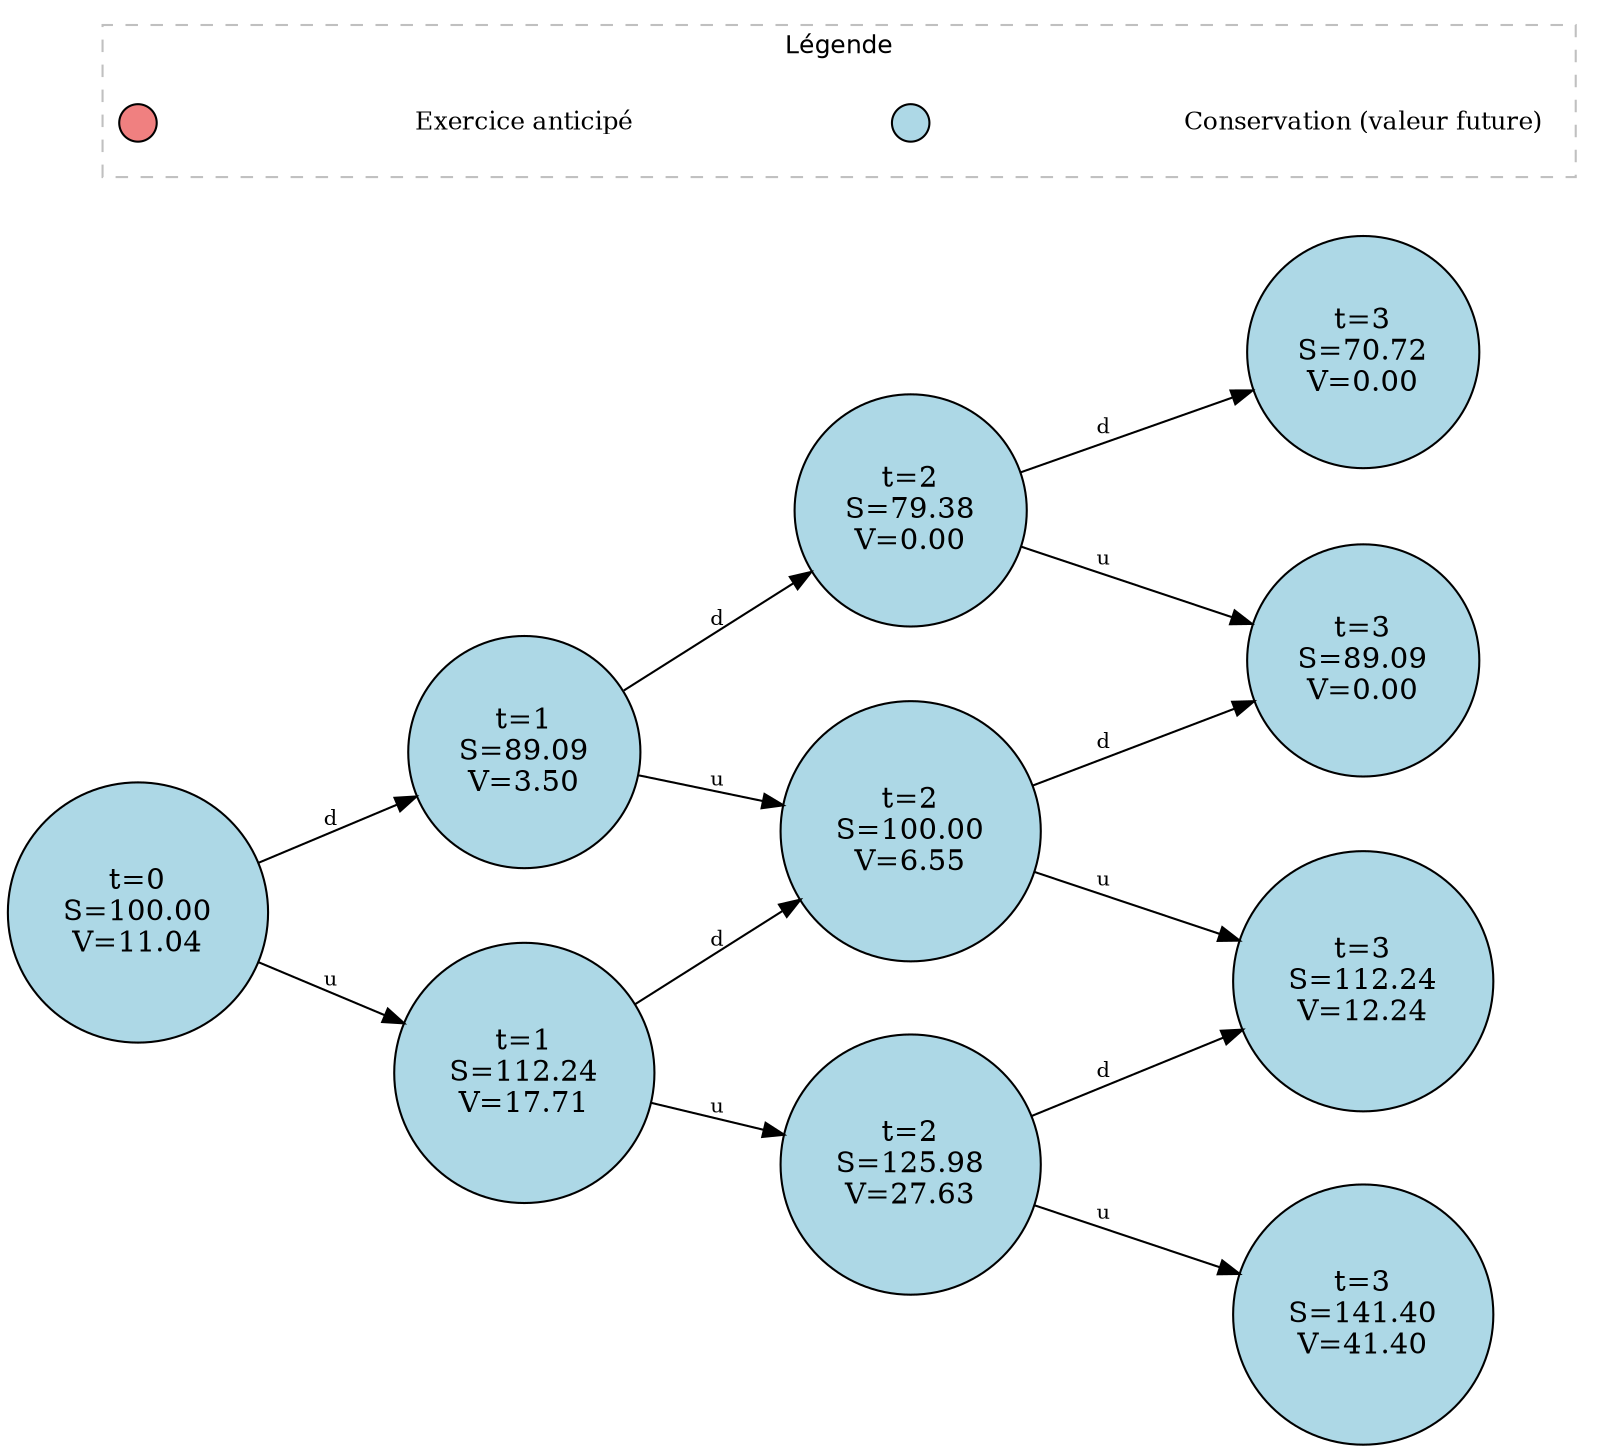 // Option Tree
digraph {
	nodesep=0.5 rankdir=LR ranksep=0.75
	"0_0" [label="t=0
S=100.00
V=11.04" fillcolor=lightblue height=0.7 pos="0.0,0.0!" width=0.7]
	"0_0" [label="t=0
S=100.00
V=11.04" fillcolor=lightblue fontcolor=black shape=circle style=filled]
	"1_0" [label="t=1
S=89.09
V=3.50" fillcolor=lightblue height=0.7 pos="1.5,0.0!" width=0.7]
	"1_0" [label="t=1
S=89.09
V=3.50" fillcolor=lightblue fontcolor=black shape=circle style=filled]
	"1_1" [label="t=1
S=112.24
V=17.71" fillcolor=lightblue height=0.7 pos="1.5,-1.5!" width=0.7]
	"1_1" [label="t=1
S=112.24
V=17.71" fillcolor=lightblue fontcolor=black shape=circle style=filled]
	"2_0" [label="t=2
S=79.38
V=0.00" fillcolor=lightblue height=0.7 pos="3.0,0.0!" width=0.7]
	"2_0" [label="t=2
S=79.38
V=0.00" fillcolor=lightblue fontcolor=black shape=circle style=filled]
	"2_1" [label="t=2
S=100.00
V=6.55" fillcolor=lightblue height=0.7 pos="3.0,-1.5!" width=0.7]
	"2_1" [label="t=2
S=100.00
V=6.55" fillcolor=lightblue fontcolor=black shape=circle style=filled]
	"2_2" [label="t=2
S=125.98
V=27.63" fillcolor=lightblue height=0.7 pos="3.0,-3.0!" width=0.7]
	"2_2" [label="t=2
S=125.98
V=27.63" fillcolor=lightblue fontcolor=black shape=circle style=filled]
	"3_0" [label="t=3
S=70.72
V=0.00" fillcolor=lightblue height=0.7 pos="4.5,0.0!" width=0.7]
	"3_0" [label="t=3
S=70.72
V=0.00" fillcolor=lightblue fontcolor=black shape=circle style=filled]
	"3_1" [label="t=3
S=89.09
V=0.00" fillcolor=lightblue height=0.7 pos="4.5,-1.5!" width=0.7]
	"3_1" [label="t=3
S=89.09
V=0.00" fillcolor=lightblue fontcolor=black shape=circle style=filled]
	"3_2" [label="t=3
S=112.24
V=12.24" fillcolor=lightblue height=0.7 pos="4.5,-3.0!" width=0.7]
	"3_2" [label="t=3
S=112.24
V=12.24" fillcolor=lightblue fontcolor=black shape=circle style=filled]
	"3_3" [label="t=3
S=141.40
V=41.40" fillcolor=lightblue height=0.7 pos="4.5,-4.5!" width=0.7]
	"3_3" [label="t=3
S=141.40
V=41.40" fillcolor=lightblue fontcolor=black shape=circle style=filled]
	"0_0" -> "1_1" [label=u fontsize=10]
	"0_0" -> "1_0" [label=d fontsize=10]
	"1_0" -> "2_1" [label=u fontsize=10]
	"1_0" -> "2_0" [label=d fontsize=10]
	"1_1" -> "2_2" [label=u fontsize=10]
	"1_1" -> "2_1" [label=d fontsize=10]
	"2_0" -> "3_1" [label=u fontsize=10]
	"2_0" -> "3_0" [label=d fontsize=10]
	"2_1" -> "3_2" [label=u fontsize=10]
	"2_1" -> "3_1" [label=d fontsize=10]
	"2_2" -> "3_3" [label=u fontsize=10]
	"2_2" -> "3_2" [label=d fontsize=10]
	subgraph cluster_legend {
		fontname=Helvetica fontsize=12 label="Légende"
		color=gray style=dashed
		legend_exercise [label="" fillcolor=lightcoral fixedsize=true fontsize=12 height=0.25 shape=circle style=filled width=0.25]
		legend_hold [label="" fillcolor=lightblue fixedsize=true fontsize=12 height=0.25 shape=circle style=filled width=0.25]
		legend_exercise_label [label="Exercice anticipé" fontsize=12 shape=plaintext]
		legend_hold_label [label="Conservation (valeur future)" fontsize=12 shape=plaintext]
		legend_exercise -> legend_exercise_label [style=invis]
		legend_hold -> legend_hold_label [style=invis]
		legend_exercise_label -> legend_hold [style=invis]
	}
}
